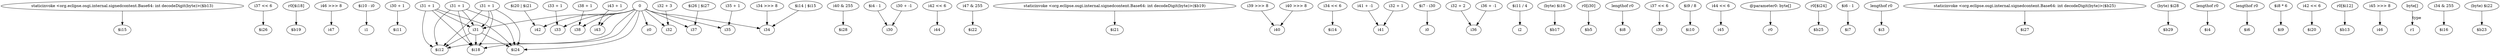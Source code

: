 digraph g {
0[label="staticinvoke <org.eclipse.osgi.internal.signedcontent.Base64: int decodeDigit(byte)>($b13)"]
1[label="$i15"]
0->1[label=""]
2[label="i37 << 6"]
3[label="$i26"]
2->3[label=""]
4[label="r0[$i18]"]
5[label="$b19"]
4->5[label=""]
6[label="i46 >>> 8"]
7[label="i47"]
6->7[label=""]
8[label="$i10 - i0"]
9[label="i1"]
8->9[label=""]
10[label="i30 + 1"]
11[label="$i11"]
10->11[label=""]
12[label="i31 + 1"]
13[label="$i18"]
12->13[label=""]
14[label="i31 + 1"]
14->13[label=""]
15[label="i40 & 255"]
16[label="$i28"]
15->16[label=""]
17[label="i31 + 1"]
18[label="$i24"]
17->18[label=""]
19[label="$i4 - 1"]
20[label="i30"]
19->20[label=""]
21[label="i42 << 6"]
22[label="i44"]
21->22[label=""]
23[label="i47 & 255"]
24[label="$i22"]
23->24[label=""]
25[label="0"]
26[label="i42"]
25->26[label=""]
27[label="staticinvoke <org.eclipse.osgi.internal.signedcontent.Base64: int decodeDigit(byte)>($b19)"]
28[label="$i21"]
27->28[label=""]
29[label="i39 >>> 8"]
30[label="i40"]
29->30[label=""]
31[label="i34 << 6"]
32[label="$i14"]
31->32[label=""]
33[label="i31"]
34[label="$i12"]
33->34[label=""]
35[label="i41 + -1"]
36[label="i41"]
35->36[label=""]
37[label="$i7 - i30"]
38[label="i0"]
37->38[label=""]
39[label="i32 + 2"]
40[label="i36"]
39->40[label=""]
25->18[label=""]
41[label="$i11 / 4"]
42[label="i2"]
41->42[label=""]
43[label="(byte) $i16"]
44[label="$b17"]
43->44[label=""]
45[label="i36 + -1"]
45->40[label=""]
46[label="i33"]
25->46[label=""]
47[label="r0[i30]"]
48[label="$b5"]
47->48[label=""]
49[label="lengthof r0"]
50[label="$i8"]
49->50[label=""]
51[label="i32 + 3"]
52[label="i32"]
51->52[label=""]
53[label="i38 + 1"]
54[label="i38"]
53->54[label=""]
55[label="i37 << 6"]
56[label="i39"]
55->56[label=""]
57[label="$i9 / 8"]
58[label="$i10"]
57->58[label=""]
25->13[label=""]
59[label="i40 >>> 8"]
59->30[label=""]
25->54[label=""]
60[label="i43"]
25->60[label=""]
61[label="i44 << 6"]
62[label="i45"]
61->62[label=""]
63[label="i34 >>> 8"]
64[label="i34"]
63->64[label=""]
65[label="i37"]
25->65[label=""]
66[label="i35 + 1"]
67[label="i35"]
66->67[label=""]
68[label="@parameter0: byte[]"]
69[label="r0"]
68->69[label=""]
70[label="i30 + -1"]
70->20[label=""]
25->33[label=""]
71[label="r0[$i24]"]
72[label="$b25"]
71->72[label=""]
73[label="$i6 - 1"]
74[label="$i7"]
73->74[label=""]
25->52[label=""]
75[label="lengthof r0"]
76[label="$i3"]
75->76[label=""]
77[label="staticinvoke <org.eclipse.osgi.internal.signedcontent.Base64: int decodeDigit(byte)>($b25)"]
78[label="$i27"]
77->78[label=""]
79[label="(byte) $i28"]
80[label="$b29"]
79->80[label=""]
25->34[label=""]
81[label="lengthof r0"]
82[label="$i4"]
81->82[label=""]
83[label="i43 + 1"]
83->60[label=""]
12->34[label=""]
14->18[label=""]
84[label="$i14 | $i15"]
84->64[label=""]
25->67[label=""]
85[label="z0"]
25->85[label=""]
12->33[label=""]
17->33[label=""]
86[label="lengthof r0"]
87[label="$i6"]
86->87[label=""]
88[label="i33 + 1"]
88->46[label=""]
89[label="$i8 * 6"]
90[label="$i9"]
89->90[label=""]
91[label="i42 << 6"]
92[label="$i20"]
91->92[label=""]
17->34[label=""]
33->18[label=""]
14->33[label=""]
93[label="r0[$i12]"]
94[label="$b13"]
93->94[label=""]
14->34[label=""]
95[label="i45 >>> 8"]
96[label="i46"]
95->96[label=""]
17->13[label=""]
97[label="byte[]"]
98[label="r1"]
97->98[label="type"]
25->64[label=""]
99[label="$i26 | $i27"]
99->65[label=""]
100[label="$i20 | $i21"]
100->26[label=""]
101[label="i32 + 1"]
101->36[label=""]
12->18[label=""]
102[label="i34 & 255"]
103[label="$i16"]
102->103[label=""]
33->13[label=""]
104[label="(byte) $i22"]
105[label="$b23"]
104->105[label=""]
}